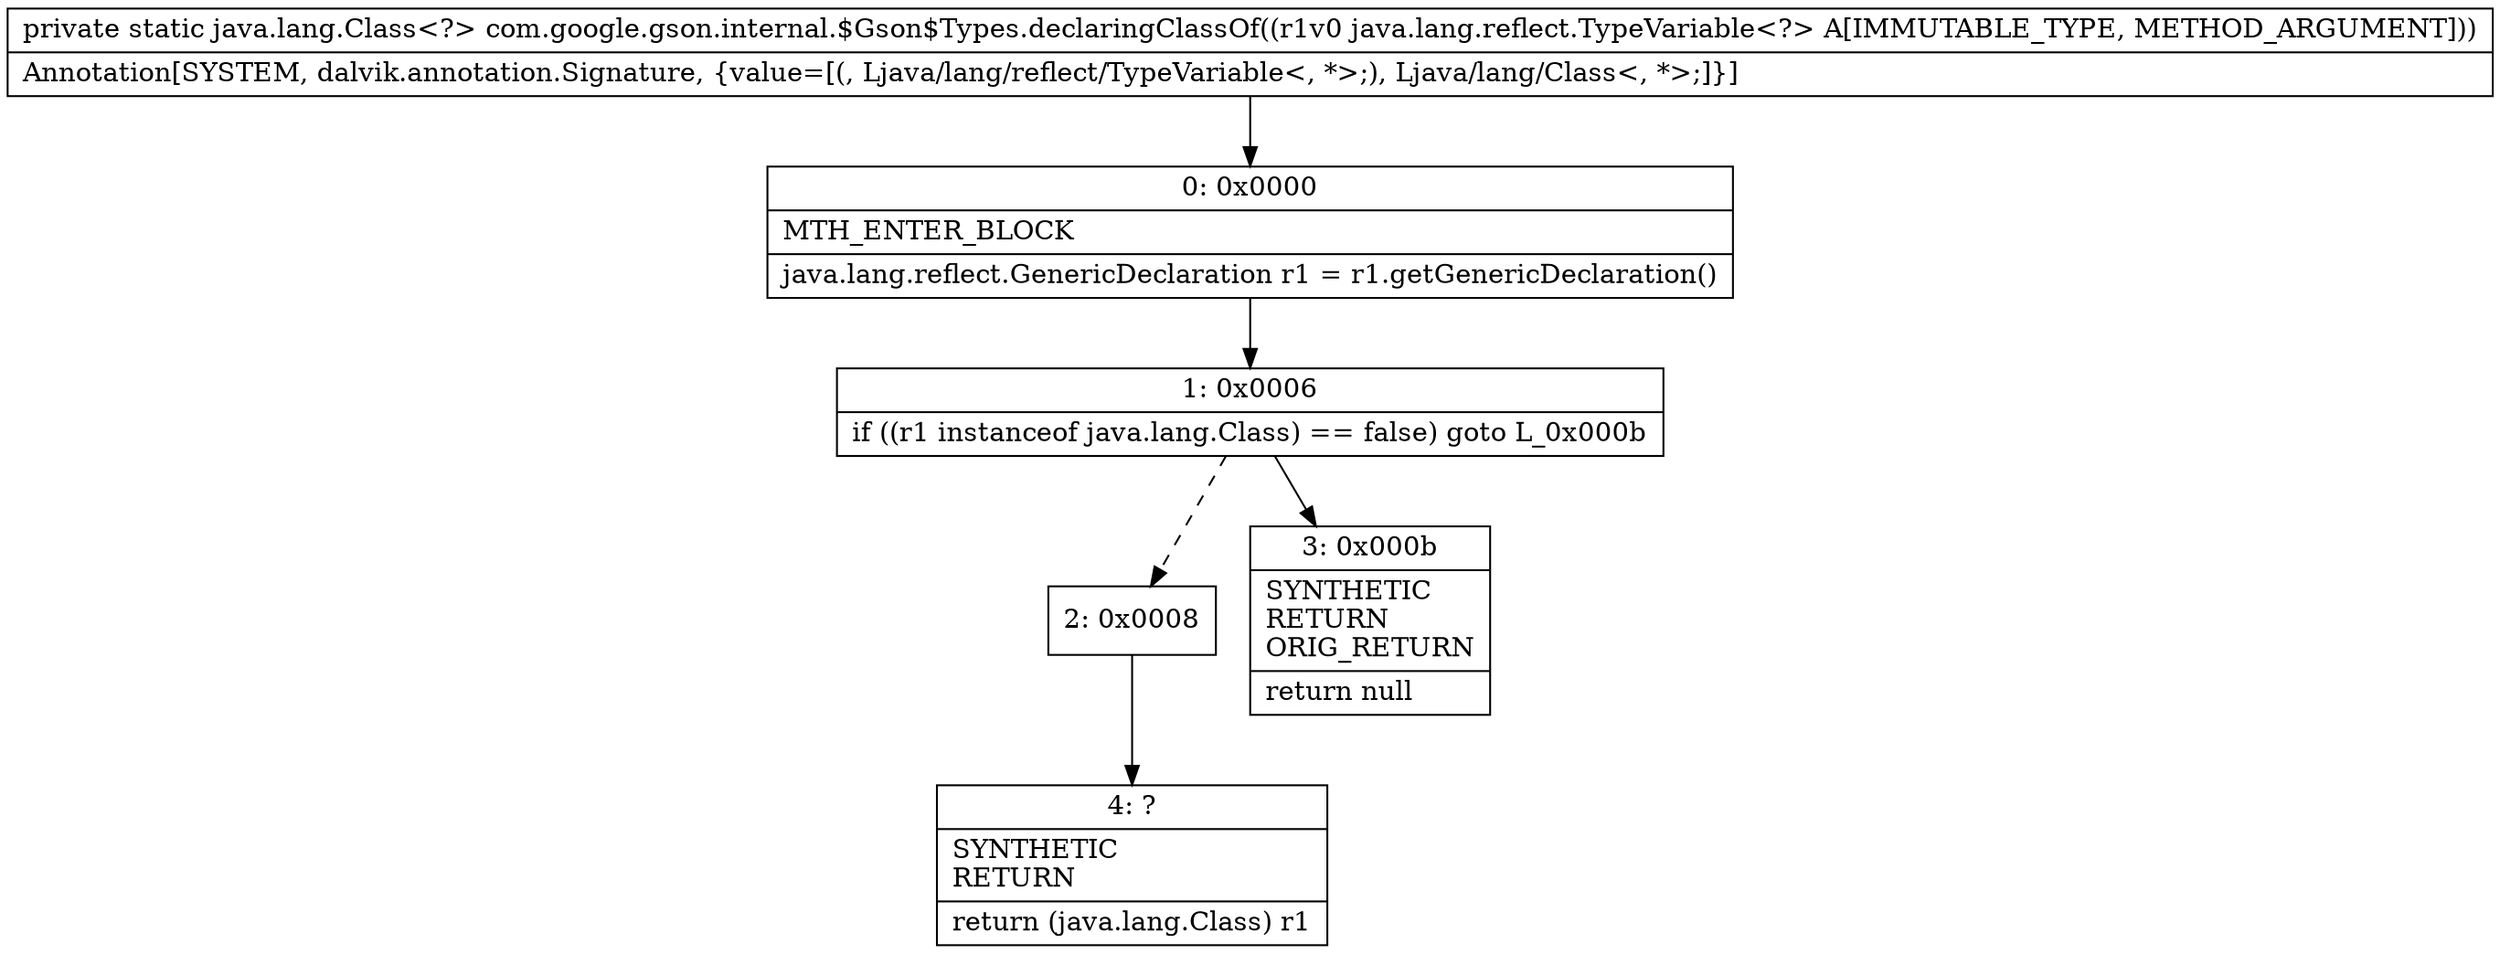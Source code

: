 digraph "CFG forcom.google.gson.internal.$Gson$Types.declaringClassOf(Ljava\/lang\/reflect\/TypeVariable;)Ljava\/lang\/Class;" {
Node_0 [shape=record,label="{0\:\ 0x0000|MTH_ENTER_BLOCK\l|java.lang.reflect.GenericDeclaration r1 = r1.getGenericDeclaration()\l}"];
Node_1 [shape=record,label="{1\:\ 0x0006|if ((r1 instanceof java.lang.Class) == false) goto L_0x000b\l}"];
Node_2 [shape=record,label="{2\:\ 0x0008}"];
Node_3 [shape=record,label="{3\:\ 0x000b|SYNTHETIC\lRETURN\lORIG_RETURN\l|return null\l}"];
Node_4 [shape=record,label="{4\:\ ?|SYNTHETIC\lRETURN\l|return (java.lang.Class) r1\l}"];
MethodNode[shape=record,label="{private static java.lang.Class\<?\> com.google.gson.internal.$Gson$Types.declaringClassOf((r1v0 java.lang.reflect.TypeVariable\<?\> A[IMMUTABLE_TYPE, METHOD_ARGUMENT]))  | Annotation[SYSTEM, dalvik.annotation.Signature, \{value=[(, Ljava\/lang\/reflect\/TypeVariable\<, *\>;), Ljava\/lang\/Class\<, *\>;]\}]\l}"];
MethodNode -> Node_0;
Node_0 -> Node_1;
Node_1 -> Node_2[style=dashed];
Node_1 -> Node_3;
Node_2 -> Node_4;
}


